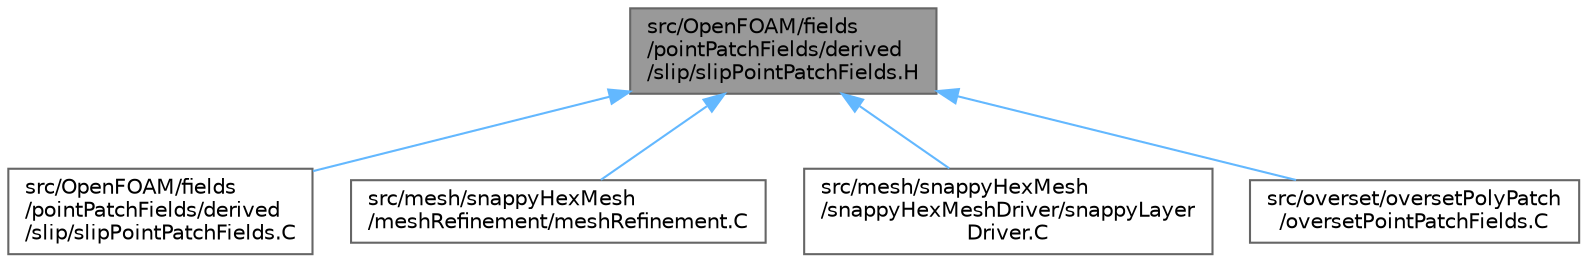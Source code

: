 digraph "src/OpenFOAM/fields/pointPatchFields/derived/slip/slipPointPatchFields.H"
{
 // LATEX_PDF_SIZE
  bgcolor="transparent";
  edge [fontname=Helvetica,fontsize=10,labelfontname=Helvetica,labelfontsize=10];
  node [fontname=Helvetica,fontsize=10,shape=box,height=0.2,width=0.4];
  Node1 [id="Node000001",label="src/OpenFOAM/fields\l/pointPatchFields/derived\l/slip/slipPointPatchFields.H",height=0.2,width=0.4,color="gray40", fillcolor="grey60", style="filled", fontcolor="black",tooltip=" "];
  Node1 -> Node2 [id="edge1_Node000001_Node000002",dir="back",color="steelblue1",style="solid",tooltip=" "];
  Node2 [id="Node000002",label="src/OpenFOAM/fields\l/pointPatchFields/derived\l/slip/slipPointPatchFields.C",height=0.2,width=0.4,color="grey40", fillcolor="white", style="filled",URL="$slipPointPatchFields_8C.html",tooltip=" "];
  Node1 -> Node3 [id="edge2_Node000001_Node000003",dir="back",color="steelblue1",style="solid",tooltip=" "];
  Node3 [id="Node000003",label="src/mesh/snappyHexMesh\l/meshRefinement/meshRefinement.C",height=0.2,width=0.4,color="grey40", fillcolor="white", style="filled",URL="$meshRefinement_8C.html",tooltip=" "];
  Node1 -> Node4 [id="edge3_Node000001_Node000004",dir="back",color="steelblue1",style="solid",tooltip=" "];
  Node4 [id="Node000004",label="src/mesh/snappyHexMesh\l/snappyHexMeshDriver/snappyLayer\lDriver.C",height=0.2,width=0.4,color="grey40", fillcolor="white", style="filled",URL="$snappyLayerDriver_8C.html",tooltip="All to do with adding cell layers."];
  Node1 -> Node5 [id="edge4_Node000001_Node000005",dir="back",color="steelblue1",style="solid",tooltip=" "];
  Node5 [id="Node000005",label="src/overset/oversetPolyPatch\l/oversetPointPatchFields.C",height=0.2,width=0.4,color="grey40", fillcolor="white", style="filled",URL="$oversetPointPatchFields_8C.html",tooltip=" "];
}
